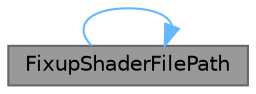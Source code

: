 digraph "FixupShaderFilePath"
{
 // INTERACTIVE_SVG=YES
 // LATEX_PDF_SIZE
  bgcolor="transparent";
  edge [fontname=Helvetica,fontsize=10,labelfontname=Helvetica,labelfontsize=10];
  node [fontname=Helvetica,fontsize=10,shape=box,height=0.2,width=0.4];
  rankdir="LR";
  Node1 [id="Node000001",label="FixupShaderFilePath",height=0.2,width=0.4,color="gray40", fillcolor="grey60", style="filled", fontcolor="black",tooltip="Fixes up the given virtual file path (substituting virtual platform path/autogen path for the given p..."];
  Node1 -> Node1 [id="edge1_Node000001_Node000001",color="steelblue1",style="solid",tooltip=" "];
}
